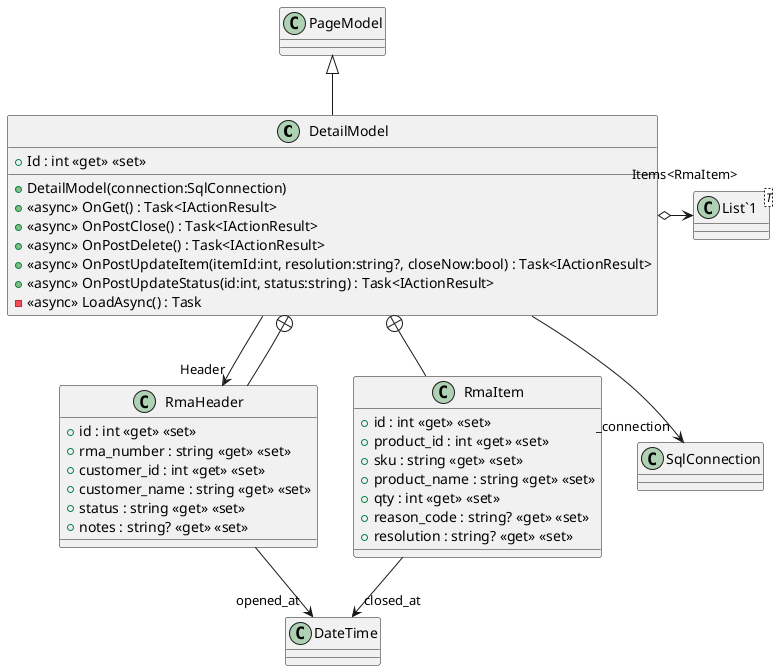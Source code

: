 @startuml
class DetailModel {
    + DetailModel(connection:SqlConnection)
    + Id : int <<get>> <<set>>
    + <<async>> OnGet() : Task<IActionResult>
    + <<async>> OnPostClose() : Task<IActionResult>
    + <<async>> OnPostDelete() : Task<IActionResult>
    + <<async>> OnPostUpdateItem(itemId:int, resolution:string?, closeNow:bool) : Task<IActionResult>
    + <<async>> OnPostUpdateStatus(id:int, status:string) : Task<IActionResult>
    - <<async>> LoadAsync() : Task
}
class RmaHeader {
    + id : int <<get>> <<set>>
    + rma_number : string <<get>> <<set>>
    + customer_id : int <<get>> <<set>>
    + customer_name : string <<get>> <<set>>
    + status : string <<get>> <<set>>
    + notes : string? <<get>> <<set>>
}
class RmaItem {
    + id : int <<get>> <<set>>
    + product_id : int <<get>> <<set>>
    + sku : string <<get>> <<set>>
    + product_name : string <<get>> <<set>>
    + qty : int <<get>> <<set>>
    + reason_code : string? <<get>> <<set>>
    + resolution : string? <<get>> <<set>>
}
class "List`1"<T> {
}
PageModel <|-- DetailModel
DetailModel --> "_connection" SqlConnection
DetailModel --> "Header" RmaHeader
DetailModel o-> "Items<RmaItem>" "List`1"
DetailModel +-- RmaHeader
RmaHeader --> "opened_at" DateTime
DetailModel +-- RmaItem
RmaItem --> "closed_at" DateTime
@enduml
